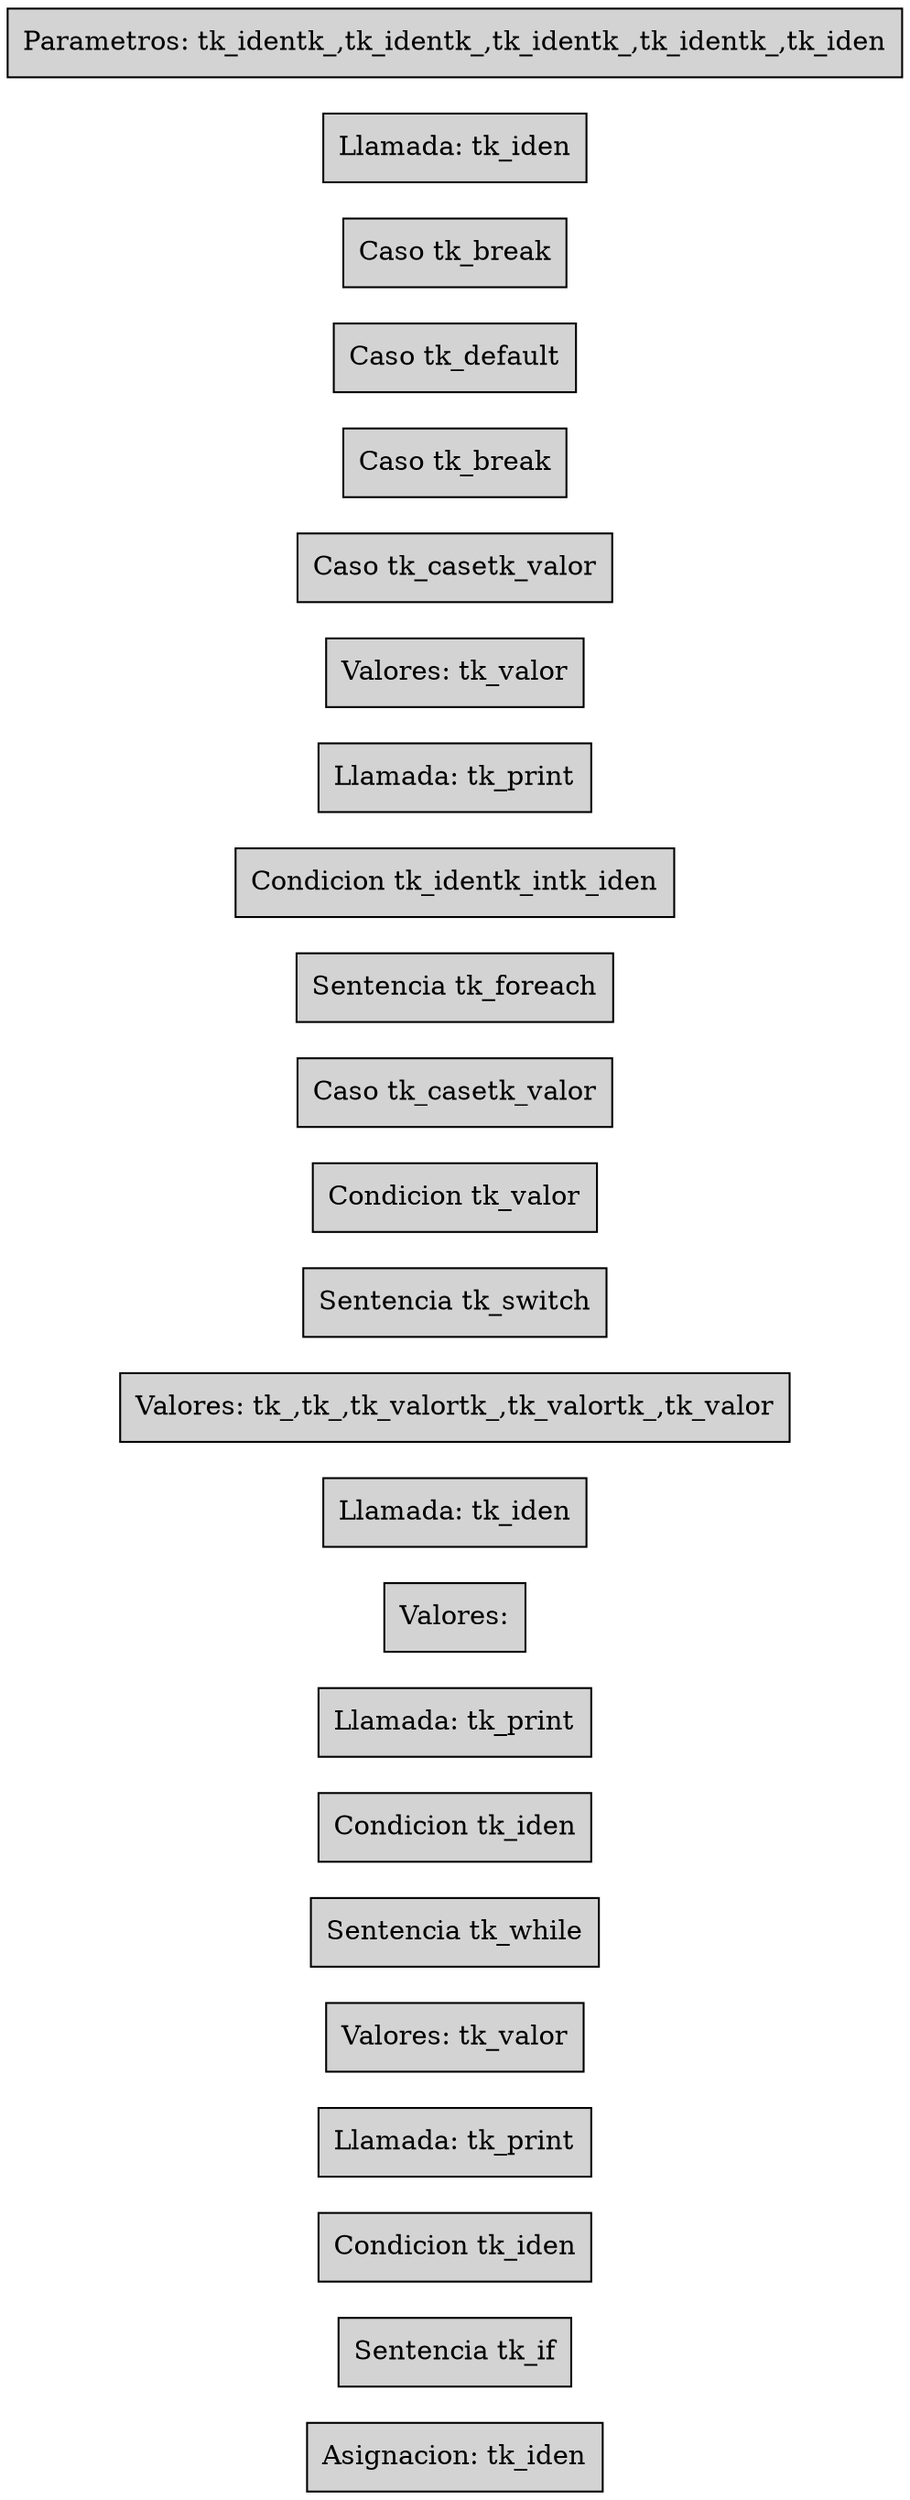 digraph grafica{
rankdir=LR;
node [shape = record, style=filled];
nodo1 [ label ="Asignacion: tk_iden"];
nodo2 [ label ="Sentencia tk_if"];
nodo3 [ label ="Condicion tk_iden"];
nodo4 [ label ="Llamada: tk_print"];
nodo5 [ label ="Valores: tk_valor"];
nodo6 [ label ="Sentencia tk_while"];
nodo7 [ label ="Condicion tk_iden"];
nodo8 [ label ="Llamada: tk_print"];
nodo9 [ label ="Valores: "];
nodo10 [ label ="Llamada: tk_iden"];
nodo11 [ label ="Valores: tk_,tk_,tk_valortk_,tk_valortk_,tk_valor"];
nodo12 [ label ="Sentencia tk_switch"];
nodo13 [ label ="Condicion tk_valor"];
nodo14 [ label ="Caso tk_casetk_valor"];
nodo15 [ label ="Sentencia tk_foreach"];
nodo16 [ label ="Condicion tk_identk_intk_iden"];
nodo17 [ label ="Llamada: tk_print"];
nodo18 [ label ="Valores: tk_valor"];
nodo19 [ label ="Caso tk_casetk_valor"];
nodo20 [ label ="Caso tk_break"];
nodo21 [ label ="Caso tk_default"];
nodo22 [ label ="Caso tk_break"];
nodo23 [ label ="Llamada: tk_iden"];
nodo24 [ label ="Parametros: tk_identk_,tk_identk_,tk_identk_,tk_identk_,tk_iden"];
}
